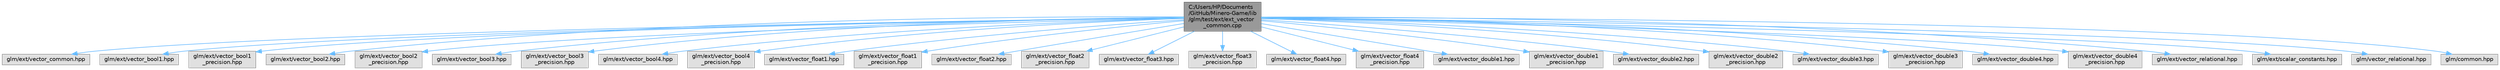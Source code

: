 digraph "C:/Users/HP/Documents/GitHub/Minero-Game/lib/glm/test/ext/ext_vector_common.cpp"
{
 // LATEX_PDF_SIZE
  bgcolor="transparent";
  edge [fontname=Helvetica,fontsize=10,labelfontname=Helvetica,labelfontsize=10];
  node [fontname=Helvetica,fontsize=10,shape=box,height=0.2,width=0.4];
  Node1 [id="Node000001",label="C:/Users/HP/Documents\l/GitHub/Minero-Game/lib\l/glm/test/ext/ext_vector\l_common.cpp",height=0.2,width=0.4,color="gray40", fillcolor="grey60", style="filled", fontcolor="black",tooltip=" "];
  Node1 -> Node2 [id="edge59_Node000001_Node000002",color="steelblue1",style="solid",tooltip=" "];
  Node2 [id="Node000002",label="glm/ext/vector_common.hpp",height=0.2,width=0.4,color="grey60", fillcolor="#E0E0E0", style="filled",tooltip=" "];
  Node1 -> Node3 [id="edge60_Node000001_Node000003",color="steelblue1",style="solid",tooltip=" "];
  Node3 [id="Node000003",label="glm/ext/vector_bool1.hpp",height=0.2,width=0.4,color="grey60", fillcolor="#E0E0E0", style="filled",tooltip=" "];
  Node1 -> Node4 [id="edge61_Node000001_Node000004",color="steelblue1",style="solid",tooltip=" "];
  Node4 [id="Node000004",label="glm/ext/vector_bool1\l_precision.hpp",height=0.2,width=0.4,color="grey60", fillcolor="#E0E0E0", style="filled",tooltip=" "];
  Node1 -> Node5 [id="edge62_Node000001_Node000005",color="steelblue1",style="solid",tooltip=" "];
  Node5 [id="Node000005",label="glm/ext/vector_bool2.hpp",height=0.2,width=0.4,color="grey60", fillcolor="#E0E0E0", style="filled",tooltip=" "];
  Node1 -> Node6 [id="edge63_Node000001_Node000006",color="steelblue1",style="solid",tooltip=" "];
  Node6 [id="Node000006",label="glm/ext/vector_bool2\l_precision.hpp",height=0.2,width=0.4,color="grey60", fillcolor="#E0E0E0", style="filled",tooltip=" "];
  Node1 -> Node7 [id="edge64_Node000001_Node000007",color="steelblue1",style="solid",tooltip=" "];
  Node7 [id="Node000007",label="glm/ext/vector_bool3.hpp",height=0.2,width=0.4,color="grey60", fillcolor="#E0E0E0", style="filled",tooltip=" "];
  Node1 -> Node8 [id="edge65_Node000001_Node000008",color="steelblue1",style="solid",tooltip=" "];
  Node8 [id="Node000008",label="glm/ext/vector_bool3\l_precision.hpp",height=0.2,width=0.4,color="grey60", fillcolor="#E0E0E0", style="filled",tooltip=" "];
  Node1 -> Node9 [id="edge66_Node000001_Node000009",color="steelblue1",style="solid",tooltip=" "];
  Node9 [id="Node000009",label="glm/ext/vector_bool4.hpp",height=0.2,width=0.4,color="grey60", fillcolor="#E0E0E0", style="filled",tooltip=" "];
  Node1 -> Node10 [id="edge67_Node000001_Node000010",color="steelblue1",style="solid",tooltip=" "];
  Node10 [id="Node000010",label="glm/ext/vector_bool4\l_precision.hpp",height=0.2,width=0.4,color="grey60", fillcolor="#E0E0E0", style="filled",tooltip=" "];
  Node1 -> Node11 [id="edge68_Node000001_Node000011",color="steelblue1",style="solid",tooltip=" "];
  Node11 [id="Node000011",label="glm/ext/vector_float1.hpp",height=0.2,width=0.4,color="grey60", fillcolor="#E0E0E0", style="filled",tooltip=" "];
  Node1 -> Node12 [id="edge69_Node000001_Node000012",color="steelblue1",style="solid",tooltip=" "];
  Node12 [id="Node000012",label="glm/ext/vector_float1\l_precision.hpp",height=0.2,width=0.4,color="grey60", fillcolor="#E0E0E0", style="filled",tooltip=" "];
  Node1 -> Node13 [id="edge70_Node000001_Node000013",color="steelblue1",style="solid",tooltip=" "];
  Node13 [id="Node000013",label="glm/ext/vector_float2.hpp",height=0.2,width=0.4,color="grey60", fillcolor="#E0E0E0", style="filled",tooltip=" "];
  Node1 -> Node14 [id="edge71_Node000001_Node000014",color="steelblue1",style="solid",tooltip=" "];
  Node14 [id="Node000014",label="glm/ext/vector_float2\l_precision.hpp",height=0.2,width=0.4,color="grey60", fillcolor="#E0E0E0", style="filled",tooltip=" "];
  Node1 -> Node15 [id="edge72_Node000001_Node000015",color="steelblue1",style="solid",tooltip=" "];
  Node15 [id="Node000015",label="glm/ext/vector_float3.hpp",height=0.2,width=0.4,color="grey60", fillcolor="#E0E0E0", style="filled",tooltip=" "];
  Node1 -> Node16 [id="edge73_Node000001_Node000016",color="steelblue1",style="solid",tooltip=" "];
  Node16 [id="Node000016",label="glm/ext/vector_float3\l_precision.hpp",height=0.2,width=0.4,color="grey60", fillcolor="#E0E0E0", style="filled",tooltip=" "];
  Node1 -> Node17 [id="edge74_Node000001_Node000017",color="steelblue1",style="solid",tooltip=" "];
  Node17 [id="Node000017",label="glm/ext/vector_float4.hpp",height=0.2,width=0.4,color="grey60", fillcolor="#E0E0E0", style="filled",tooltip=" "];
  Node1 -> Node18 [id="edge75_Node000001_Node000018",color="steelblue1",style="solid",tooltip=" "];
  Node18 [id="Node000018",label="glm/ext/vector_float4\l_precision.hpp",height=0.2,width=0.4,color="grey60", fillcolor="#E0E0E0", style="filled",tooltip=" "];
  Node1 -> Node19 [id="edge76_Node000001_Node000019",color="steelblue1",style="solid",tooltip=" "];
  Node19 [id="Node000019",label="glm/ext/vector_double1.hpp",height=0.2,width=0.4,color="grey60", fillcolor="#E0E0E0", style="filled",tooltip=" "];
  Node1 -> Node20 [id="edge77_Node000001_Node000020",color="steelblue1",style="solid",tooltip=" "];
  Node20 [id="Node000020",label="glm/ext/vector_double1\l_precision.hpp",height=0.2,width=0.4,color="grey60", fillcolor="#E0E0E0", style="filled",tooltip=" "];
  Node1 -> Node21 [id="edge78_Node000001_Node000021",color="steelblue1",style="solid",tooltip=" "];
  Node21 [id="Node000021",label="glm/ext/vector_double2.hpp",height=0.2,width=0.4,color="grey60", fillcolor="#E0E0E0", style="filled",tooltip=" "];
  Node1 -> Node22 [id="edge79_Node000001_Node000022",color="steelblue1",style="solid",tooltip=" "];
  Node22 [id="Node000022",label="glm/ext/vector_double2\l_precision.hpp",height=0.2,width=0.4,color="grey60", fillcolor="#E0E0E0", style="filled",tooltip=" "];
  Node1 -> Node23 [id="edge80_Node000001_Node000023",color="steelblue1",style="solid",tooltip=" "];
  Node23 [id="Node000023",label="glm/ext/vector_double3.hpp",height=0.2,width=0.4,color="grey60", fillcolor="#E0E0E0", style="filled",tooltip=" "];
  Node1 -> Node24 [id="edge81_Node000001_Node000024",color="steelblue1",style="solid",tooltip=" "];
  Node24 [id="Node000024",label="glm/ext/vector_double3\l_precision.hpp",height=0.2,width=0.4,color="grey60", fillcolor="#E0E0E0", style="filled",tooltip=" "];
  Node1 -> Node25 [id="edge82_Node000001_Node000025",color="steelblue1",style="solid",tooltip=" "];
  Node25 [id="Node000025",label="glm/ext/vector_double4.hpp",height=0.2,width=0.4,color="grey60", fillcolor="#E0E0E0", style="filled",tooltip=" "];
  Node1 -> Node26 [id="edge83_Node000001_Node000026",color="steelblue1",style="solid",tooltip=" "];
  Node26 [id="Node000026",label="glm/ext/vector_double4\l_precision.hpp",height=0.2,width=0.4,color="grey60", fillcolor="#E0E0E0", style="filled",tooltip=" "];
  Node1 -> Node27 [id="edge84_Node000001_Node000027",color="steelblue1",style="solid",tooltip=" "];
  Node27 [id="Node000027",label="glm/ext/vector_relational.hpp",height=0.2,width=0.4,color="grey60", fillcolor="#E0E0E0", style="filled",tooltip=" "];
  Node1 -> Node28 [id="edge85_Node000001_Node000028",color="steelblue1",style="solid",tooltip=" "];
  Node28 [id="Node000028",label="glm/ext/scalar_constants.hpp",height=0.2,width=0.4,color="grey60", fillcolor="#E0E0E0", style="filled",tooltip=" "];
  Node1 -> Node29 [id="edge86_Node000001_Node000029",color="steelblue1",style="solid",tooltip=" "];
  Node29 [id="Node000029",label="glm/vector_relational.hpp",height=0.2,width=0.4,color="grey60", fillcolor="#E0E0E0", style="filled",tooltip=" "];
  Node1 -> Node30 [id="edge87_Node000001_Node000030",color="steelblue1",style="solid",tooltip=" "];
  Node30 [id="Node000030",label="glm/common.hpp",height=0.2,width=0.4,color="grey60", fillcolor="#E0E0E0", style="filled",tooltip=" "];
}
